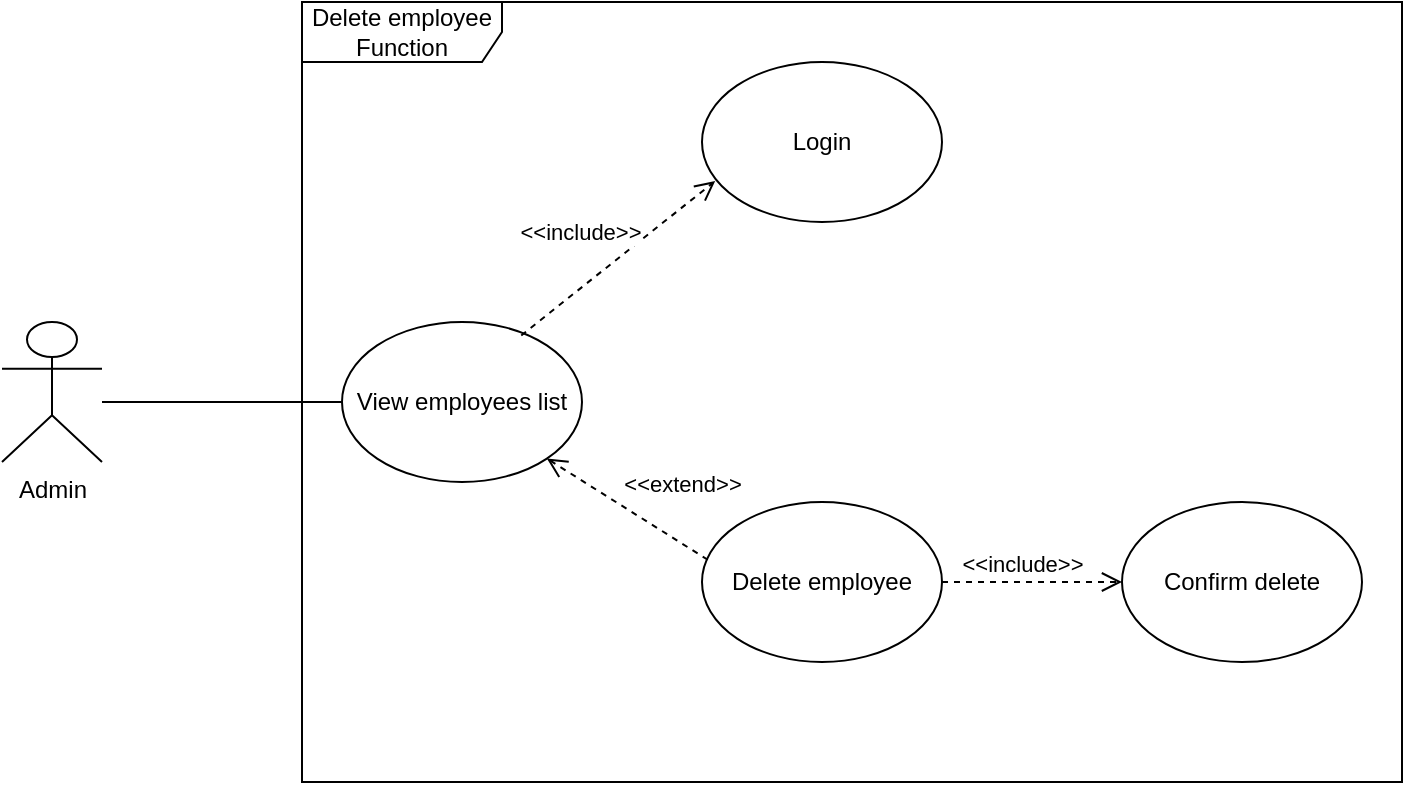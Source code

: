 <mxfile version="24.6.5" type="device">
  <diagram id="NORhNP9aqh1_Ofu-b6y4" name="Trang-1">
    <mxGraphModel dx="875" dy="471" grid="1" gridSize="10" guides="1" tooltips="1" connect="1" arrows="1" fold="1" page="1" pageScale="1" pageWidth="827" pageHeight="1169" math="0" shadow="0">
      <root>
        <mxCell id="0" />
        <mxCell id="1" parent="0" />
        <mxCell id="c3eOjFZR3kIG_wcfqC7A-1" value="Admin" style="shape=umlActor;verticalLabelPosition=bottom;verticalAlign=top;html=1;outlineConnect=0;" vertex="1" parent="1">
          <mxGeometry x="120" y="430" width="50" height="70" as="geometry" />
        </mxCell>
        <mxCell id="c3eOjFZR3kIG_wcfqC7A-4" value="View employees list" style="ellipse;whiteSpace=wrap;html=1;" vertex="1" parent="1">
          <mxGeometry x="290" y="430" width="120" height="80" as="geometry" />
        </mxCell>
        <mxCell id="c3eOjFZR3kIG_wcfqC7A-6" value="" style="endArrow=none;html=1;rounded=0;entryX=0;entryY=0.5;entryDx=0;entryDy=0;" edge="1" parent="1" target="c3eOjFZR3kIG_wcfqC7A-4">
          <mxGeometry width="50" height="50" relative="1" as="geometry">
            <mxPoint x="170" y="470" as="sourcePoint" />
            <mxPoint x="320" y="500" as="targetPoint" />
          </mxGeometry>
        </mxCell>
        <mxCell id="c3eOjFZR3kIG_wcfqC7A-7" value="Login" style="ellipse;whiteSpace=wrap;html=1;" vertex="1" parent="1">
          <mxGeometry x="470" y="300" width="120" height="80" as="geometry" />
        </mxCell>
        <mxCell id="c3eOjFZR3kIG_wcfqC7A-8" value="&amp;lt;&amp;lt;include&amp;gt;&amp;gt;" style="html=1;verticalAlign=bottom;endArrow=open;dashed=1;endSize=8;curved=0;rounded=0;exitX=0.747;exitY=0.084;exitDx=0;exitDy=0;exitPerimeter=0;entryX=0.055;entryY=0.744;entryDx=0;entryDy=0;entryPerimeter=0;" edge="1" parent="1" source="c3eOjFZR3kIG_wcfqC7A-4" target="c3eOjFZR3kIG_wcfqC7A-7">
          <mxGeometry x="-0.2" y="15" relative="1" as="geometry">
            <mxPoint x="390" y="400" as="sourcePoint" />
            <mxPoint x="310" y="400" as="targetPoint" />
            <mxPoint as="offset" />
          </mxGeometry>
        </mxCell>
        <mxCell id="c3eOjFZR3kIG_wcfqC7A-9" value="Delete employee" style="ellipse;whiteSpace=wrap;html=1;" vertex="1" parent="1">
          <mxGeometry x="470" y="520" width="120" height="80" as="geometry" />
        </mxCell>
        <mxCell id="c3eOjFZR3kIG_wcfqC7A-10" value="&amp;lt;&amp;lt;extend&amp;gt;&amp;gt;" style="html=1;verticalAlign=bottom;endArrow=open;dashed=1;endSize=8;curved=0;rounded=0;exitX=0.024;exitY=0.361;exitDx=0;exitDy=0;exitPerimeter=0;entryX=1;entryY=1;entryDx=0;entryDy=0;" edge="1" parent="1" source="c3eOjFZR3kIG_wcfqC7A-9" target="c3eOjFZR3kIG_wcfqC7A-4">
          <mxGeometry x="-0.447" y="-18" relative="1" as="geometry">
            <mxPoint x="470" y="510" as="sourcePoint" />
            <mxPoint x="390" y="510" as="targetPoint" />
            <mxPoint as="offset" />
          </mxGeometry>
        </mxCell>
        <mxCell id="c3eOjFZR3kIG_wcfqC7A-11" value="Confirm delete" style="ellipse;whiteSpace=wrap;html=1;" vertex="1" parent="1">
          <mxGeometry x="680" y="520" width="120" height="80" as="geometry" />
        </mxCell>
        <mxCell id="c3eOjFZR3kIG_wcfqC7A-12" value="&amp;lt;&amp;lt;include&amp;gt;&amp;gt;" style="html=1;verticalAlign=bottom;endArrow=open;dashed=1;endSize=8;curved=0;rounded=0;exitX=1;exitY=0.5;exitDx=0;exitDy=0;entryX=0;entryY=0.5;entryDx=0;entryDy=0;" edge="1" parent="1" source="c3eOjFZR3kIG_wcfqC7A-9" target="c3eOjFZR3kIG_wcfqC7A-11">
          <mxGeometry x="-0.111" relative="1" as="geometry">
            <mxPoint x="600" y="530" as="sourcePoint" />
            <mxPoint x="670" y="560" as="targetPoint" />
            <mxPoint as="offset" />
          </mxGeometry>
        </mxCell>
        <mxCell id="c3eOjFZR3kIG_wcfqC7A-13" value="Delete employee Function" style="shape=umlFrame;whiteSpace=wrap;html=1;pointerEvents=0;width=100;height=30;" vertex="1" parent="1">
          <mxGeometry x="270" y="270" width="550" height="390" as="geometry" />
        </mxCell>
      </root>
    </mxGraphModel>
  </diagram>
</mxfile>

